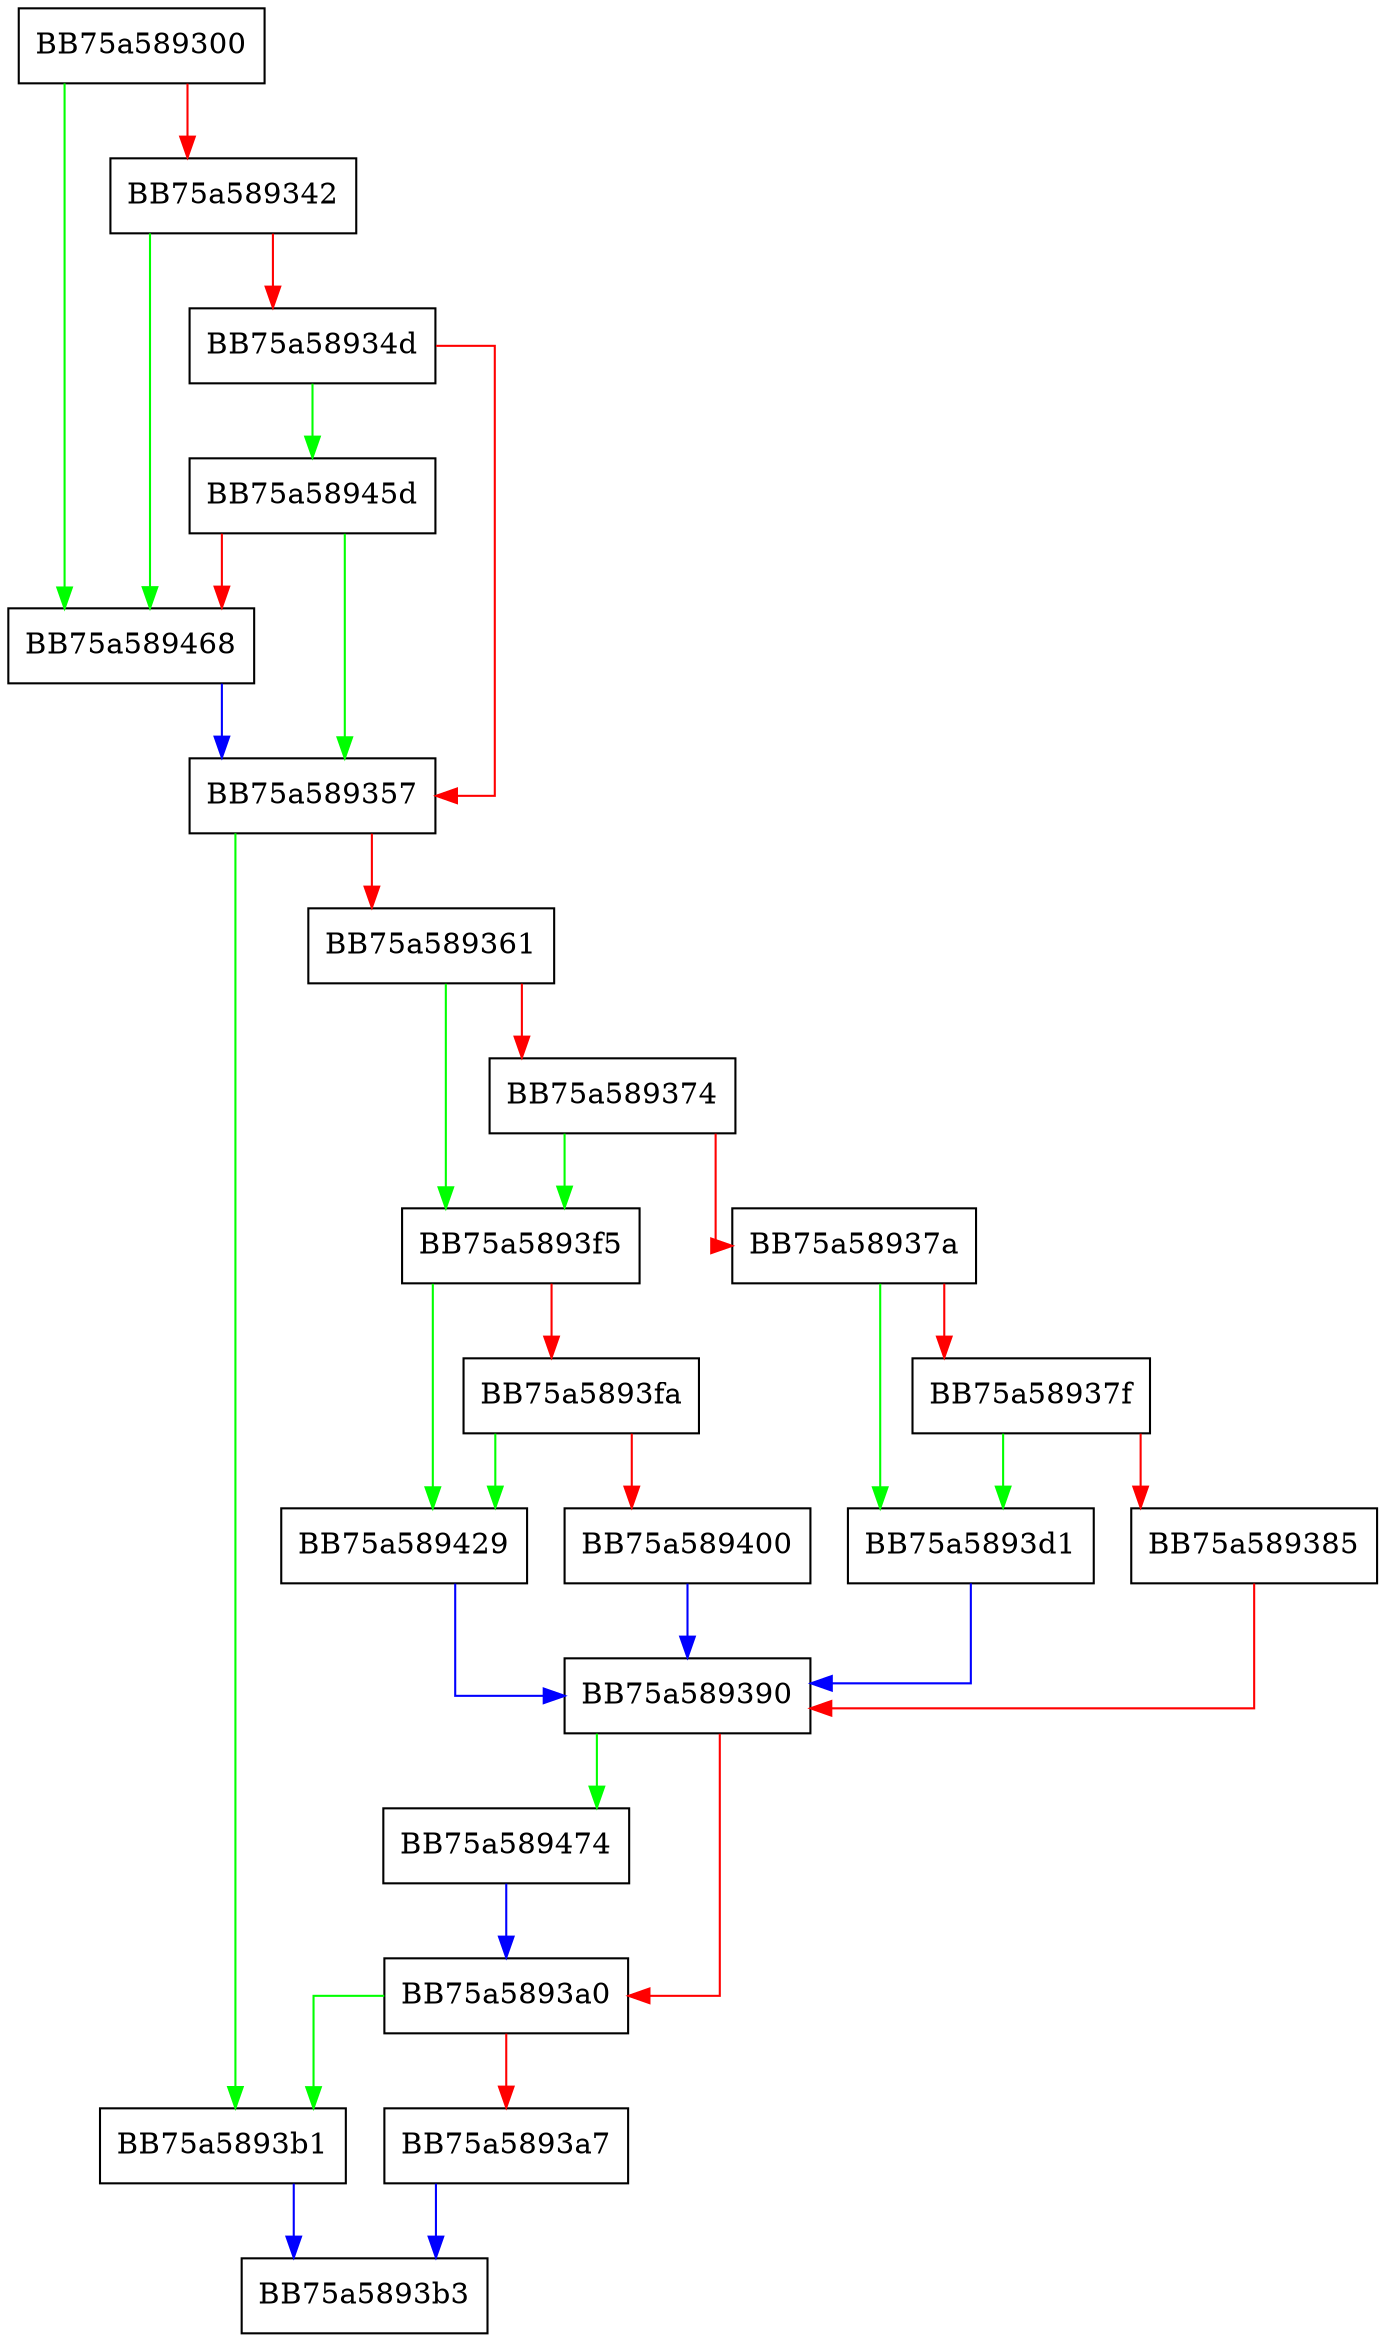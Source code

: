 digraph init_enum_ranges {
  node [shape="box"];
  graph [splines=ortho];
  BB75a589300 -> BB75a589468 [color="green"];
  BB75a589300 -> BB75a589342 [color="red"];
  BB75a589342 -> BB75a589468 [color="green"];
  BB75a589342 -> BB75a58934d [color="red"];
  BB75a58934d -> BB75a58945d [color="green"];
  BB75a58934d -> BB75a589357 [color="red"];
  BB75a589357 -> BB75a5893b1 [color="green"];
  BB75a589357 -> BB75a589361 [color="red"];
  BB75a589361 -> BB75a5893f5 [color="green"];
  BB75a589361 -> BB75a589374 [color="red"];
  BB75a589374 -> BB75a5893f5 [color="green"];
  BB75a589374 -> BB75a58937a [color="red"];
  BB75a58937a -> BB75a5893d1 [color="green"];
  BB75a58937a -> BB75a58937f [color="red"];
  BB75a58937f -> BB75a5893d1 [color="green"];
  BB75a58937f -> BB75a589385 [color="red"];
  BB75a589385 -> BB75a589390 [color="red"];
  BB75a589390 -> BB75a589474 [color="green"];
  BB75a589390 -> BB75a5893a0 [color="red"];
  BB75a5893a0 -> BB75a5893b1 [color="green"];
  BB75a5893a0 -> BB75a5893a7 [color="red"];
  BB75a5893a7 -> BB75a5893b3 [color="blue"];
  BB75a5893b1 -> BB75a5893b3 [color="blue"];
  BB75a5893d1 -> BB75a589390 [color="blue"];
  BB75a5893f5 -> BB75a589429 [color="green"];
  BB75a5893f5 -> BB75a5893fa [color="red"];
  BB75a5893fa -> BB75a589429 [color="green"];
  BB75a5893fa -> BB75a589400 [color="red"];
  BB75a589400 -> BB75a589390 [color="blue"];
  BB75a589429 -> BB75a589390 [color="blue"];
  BB75a58945d -> BB75a589357 [color="green"];
  BB75a58945d -> BB75a589468 [color="red"];
  BB75a589468 -> BB75a589357 [color="blue"];
  BB75a589474 -> BB75a5893a0 [color="blue"];
}
